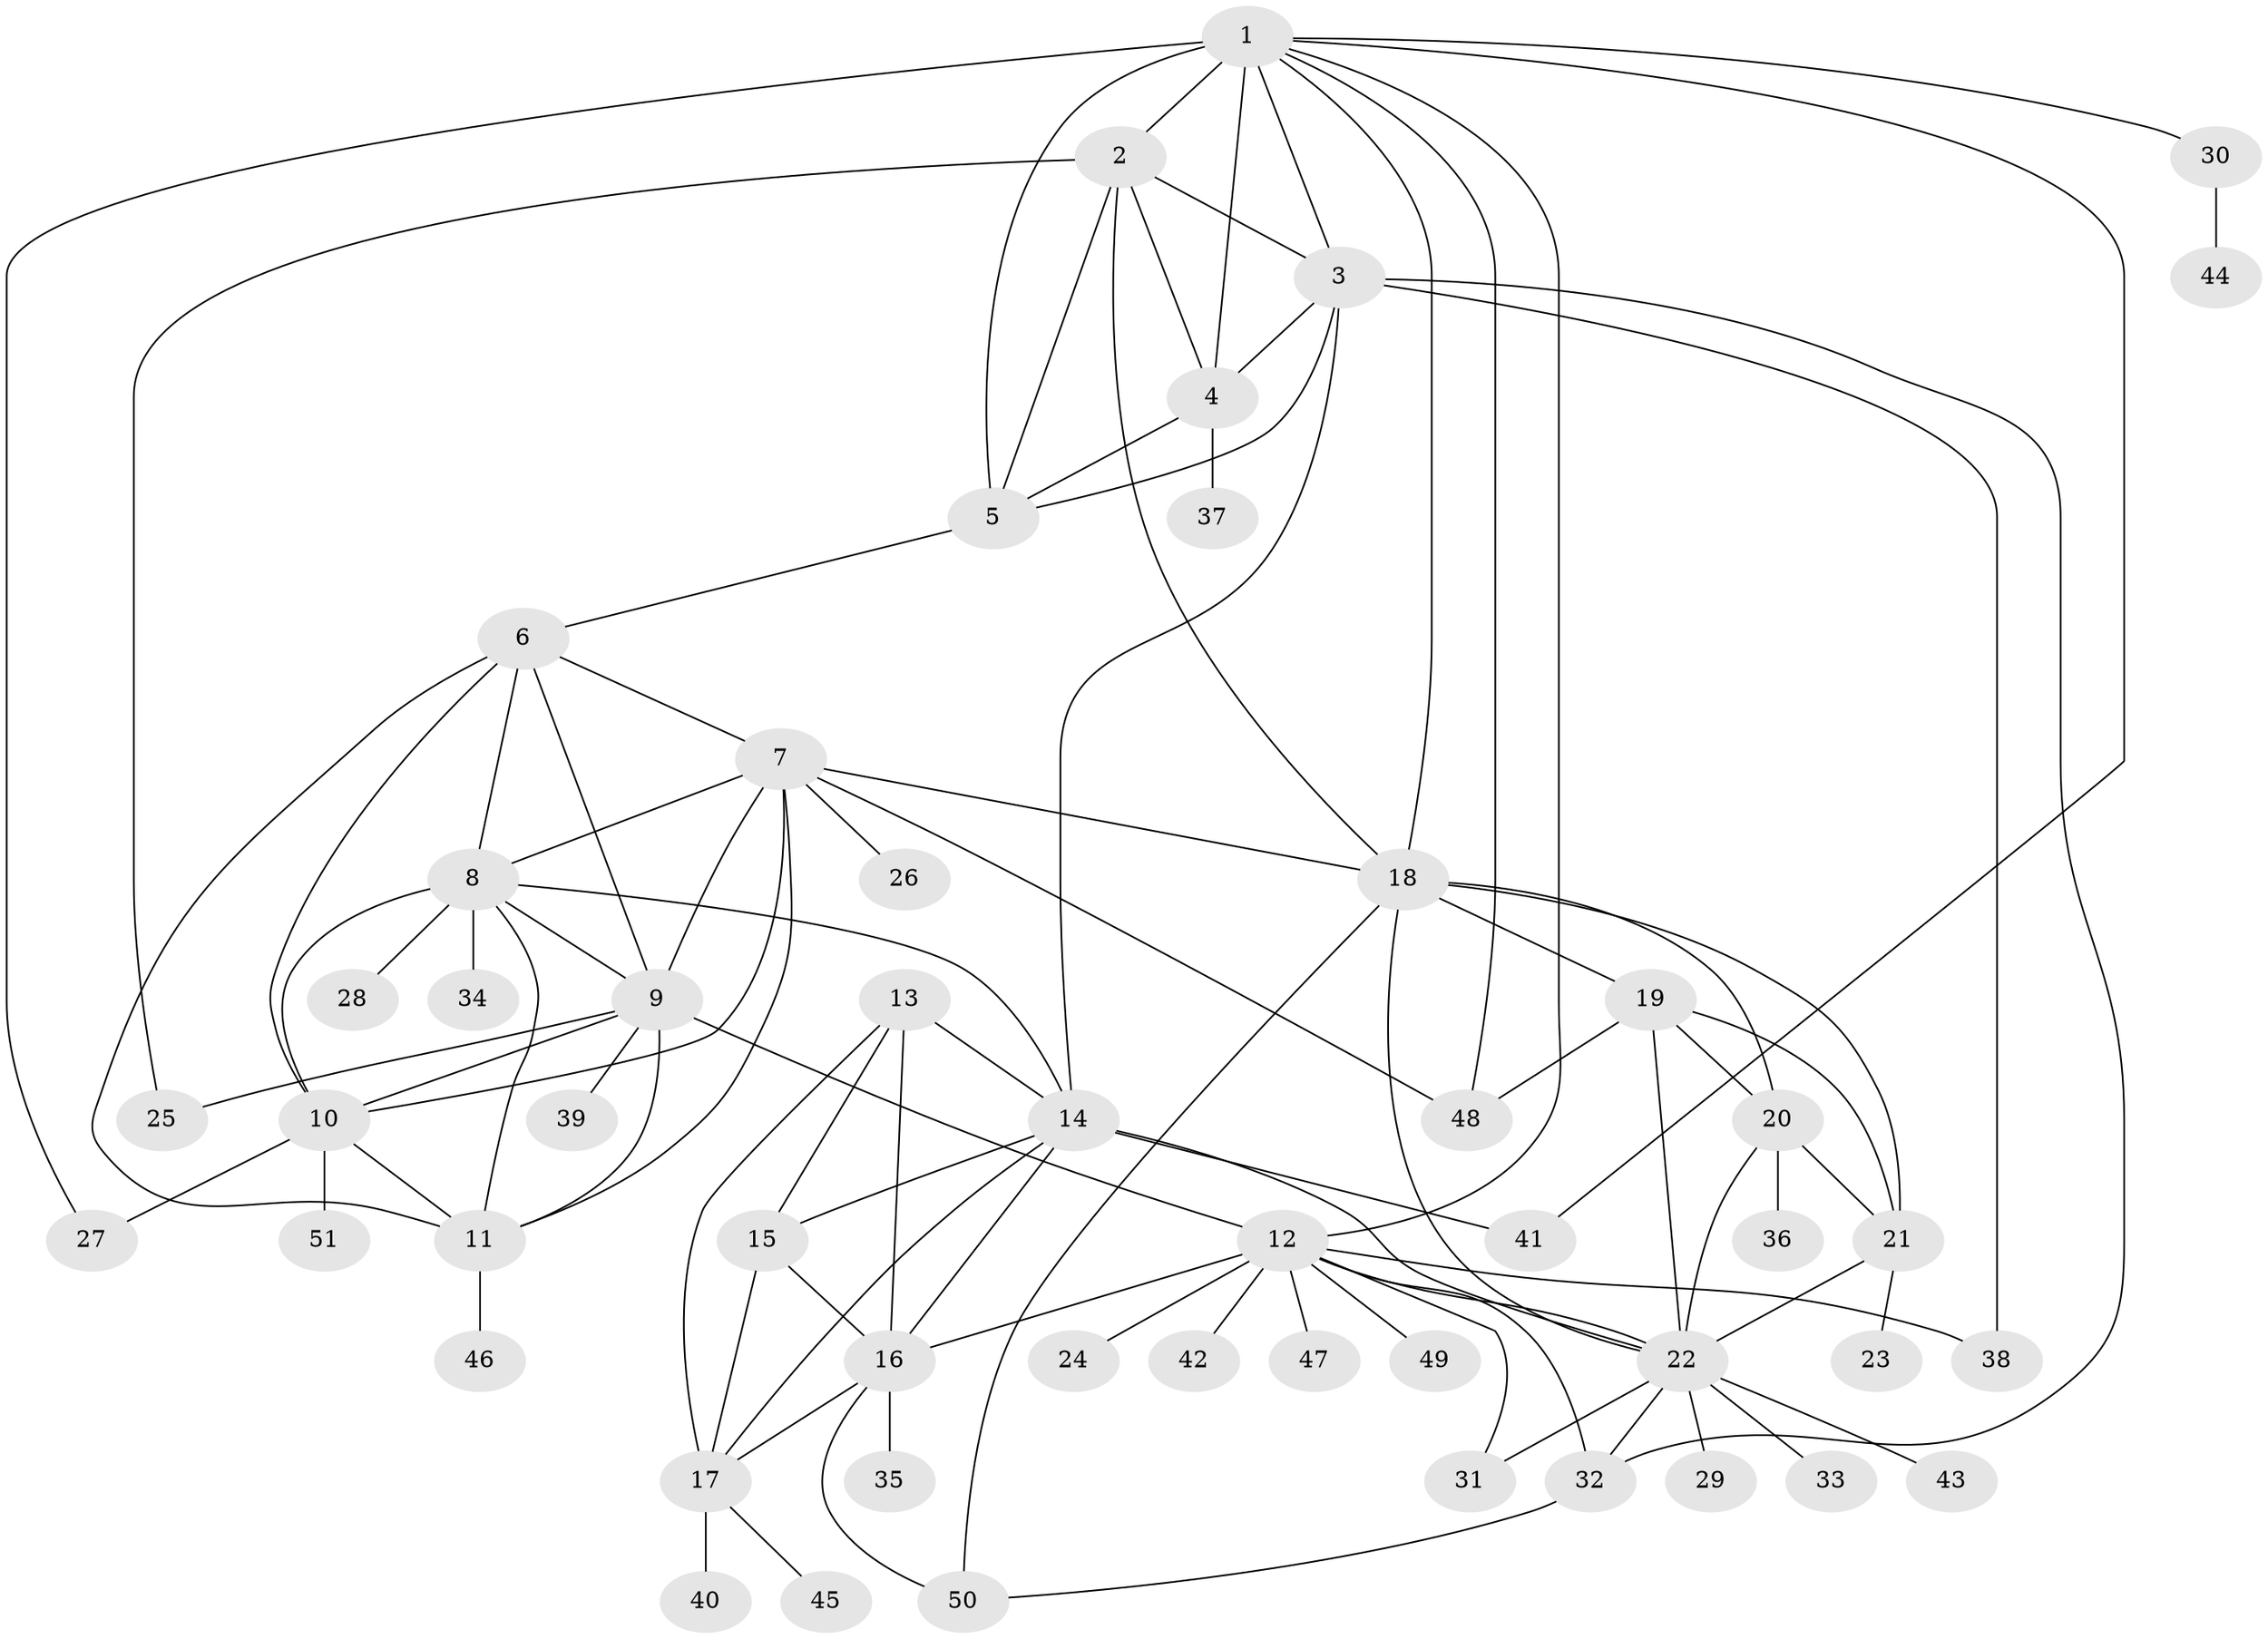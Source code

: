 // original degree distribution, {6: 0.031746031746031744, 10: 0.047619047619047616, 12: 0.023809523809523808, 7: 0.047619047619047616, 9: 0.031746031746031744, 8: 0.015873015873015872, 14: 0.015873015873015872, 5: 0.015873015873015872, 13: 0.007936507936507936, 1: 0.5714285714285714, 2: 0.15873015873015872, 3: 0.023809523809523808, 4: 0.007936507936507936}
// Generated by graph-tools (version 1.1) at 2025/52/03/04/25 22:52:31]
// undirected, 51 vertices, 96 edges
graph export_dot {
  node [color=gray90,style=filled];
  1;
  2;
  3;
  4;
  5;
  6;
  7;
  8;
  9;
  10;
  11;
  12;
  13;
  14;
  15;
  16;
  17;
  18;
  19;
  20;
  21;
  22;
  23;
  24;
  25;
  26;
  27;
  28;
  29;
  30;
  31;
  32;
  33;
  34;
  35;
  36;
  37;
  38;
  39;
  40;
  41;
  42;
  43;
  44;
  45;
  46;
  47;
  48;
  49;
  50;
  51;
  1 -- 2 [weight=2.0];
  1 -- 3 [weight=2.0];
  1 -- 4 [weight=2.0];
  1 -- 5 [weight=7.0];
  1 -- 12 [weight=2.0];
  1 -- 18 [weight=2.0];
  1 -- 27 [weight=1.0];
  1 -- 30 [weight=1.0];
  1 -- 41 [weight=1.0];
  1 -- 48 [weight=1.0];
  2 -- 3 [weight=1.0];
  2 -- 4 [weight=1.0];
  2 -- 5 [weight=1.0];
  2 -- 18 [weight=1.0];
  2 -- 25 [weight=3.0];
  3 -- 4 [weight=1.0];
  3 -- 5 [weight=1.0];
  3 -- 14 [weight=1.0];
  3 -- 32 [weight=1.0];
  3 -- 38 [weight=4.0];
  4 -- 5 [weight=1.0];
  4 -- 37 [weight=1.0];
  5 -- 6 [weight=1.0];
  6 -- 7 [weight=1.0];
  6 -- 8 [weight=1.0];
  6 -- 9 [weight=1.0];
  6 -- 10 [weight=1.0];
  6 -- 11 [weight=1.0];
  7 -- 8 [weight=1.0];
  7 -- 9 [weight=1.0];
  7 -- 10 [weight=1.0];
  7 -- 11 [weight=1.0];
  7 -- 18 [weight=1.0];
  7 -- 26 [weight=1.0];
  7 -- 48 [weight=1.0];
  8 -- 9 [weight=1.0];
  8 -- 10 [weight=1.0];
  8 -- 11 [weight=1.0];
  8 -- 14 [weight=1.0];
  8 -- 28 [weight=4.0];
  8 -- 34 [weight=1.0];
  9 -- 10 [weight=1.0];
  9 -- 11 [weight=1.0];
  9 -- 12 [weight=1.0];
  9 -- 25 [weight=1.0];
  9 -- 39 [weight=2.0];
  10 -- 11 [weight=1.0];
  10 -- 27 [weight=1.0];
  10 -- 51 [weight=1.0];
  11 -- 46 [weight=1.0];
  12 -- 16 [weight=1.0];
  12 -- 22 [weight=1.0];
  12 -- 24 [weight=1.0];
  12 -- 31 [weight=4.0];
  12 -- 32 [weight=7.0];
  12 -- 38 [weight=1.0];
  12 -- 42 [weight=1.0];
  12 -- 47 [weight=1.0];
  12 -- 49 [weight=1.0];
  13 -- 14 [weight=2.0];
  13 -- 15 [weight=3.0];
  13 -- 16 [weight=2.0];
  13 -- 17 [weight=2.0];
  14 -- 15 [weight=1.0];
  14 -- 16 [weight=1.0];
  14 -- 17 [weight=1.0];
  14 -- 22 [weight=1.0];
  14 -- 41 [weight=1.0];
  15 -- 16 [weight=1.0];
  15 -- 17 [weight=1.0];
  16 -- 17 [weight=1.0];
  16 -- 35 [weight=1.0];
  16 -- 50 [weight=2.0];
  17 -- 40 [weight=3.0];
  17 -- 45 [weight=1.0];
  18 -- 19 [weight=9.0];
  18 -- 20 [weight=2.0];
  18 -- 21 [weight=2.0];
  18 -- 22 [weight=2.0];
  18 -- 50 [weight=1.0];
  19 -- 20 [weight=1.0];
  19 -- 21 [weight=1.0];
  19 -- 22 [weight=1.0];
  19 -- 48 [weight=1.0];
  20 -- 21 [weight=1.0];
  20 -- 22 [weight=1.0];
  20 -- 36 [weight=1.0];
  21 -- 22 [weight=1.0];
  21 -- 23 [weight=4.0];
  22 -- 29 [weight=1.0];
  22 -- 31 [weight=1.0];
  22 -- 32 [weight=1.0];
  22 -- 33 [weight=1.0];
  22 -- 43 [weight=1.0];
  30 -- 44 [weight=1.0];
  32 -- 50 [weight=1.0];
}
